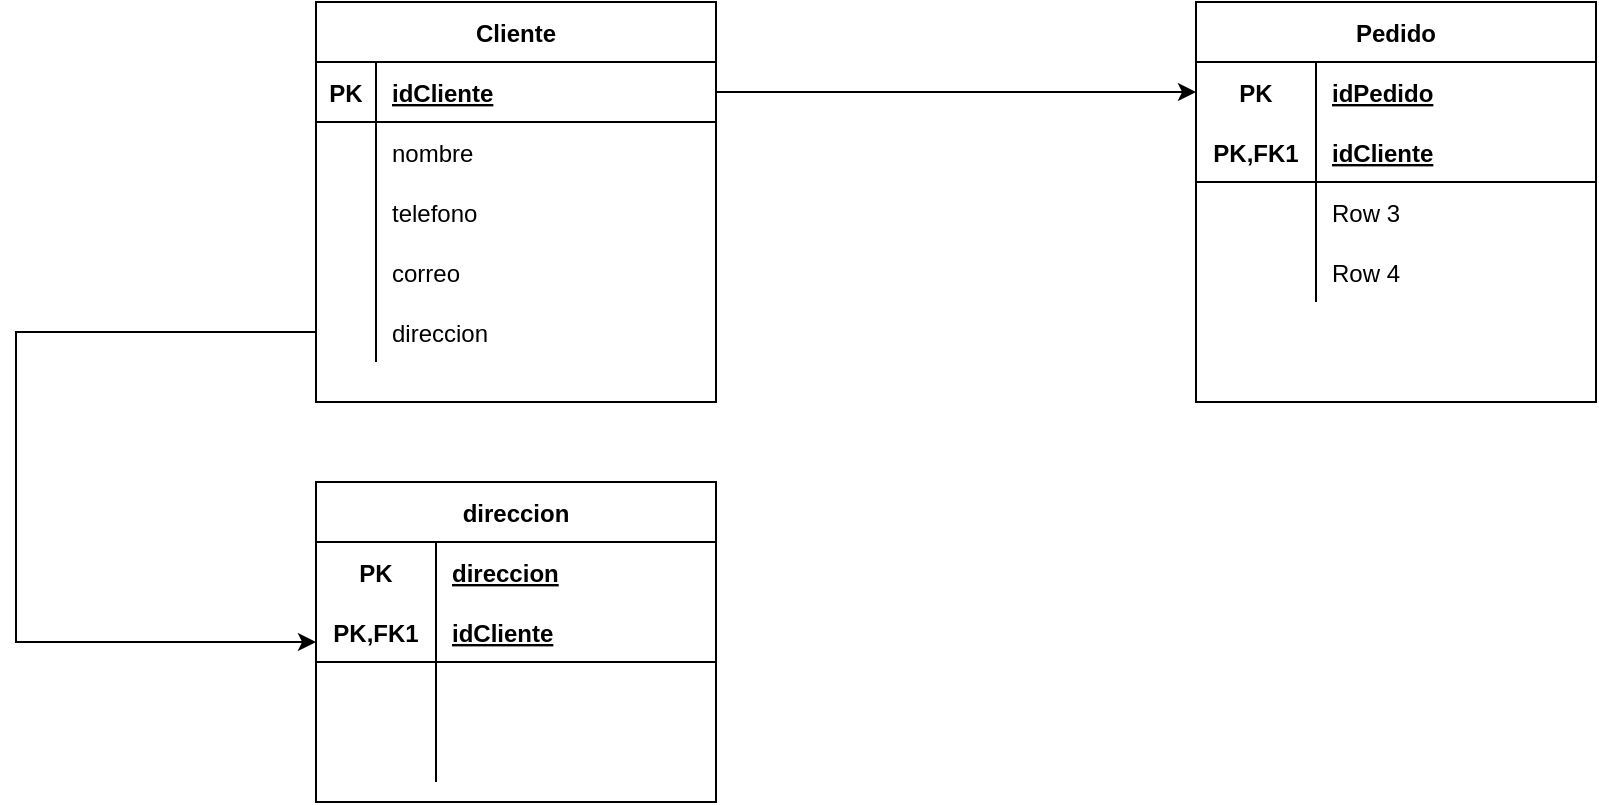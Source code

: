 <mxfile version="13.8.1" type="github">
  <diagram id="WsOFX1hwaf0lNJA_cP7L" name="Page-1">
    <mxGraphModel dx="2770" dy="1153" grid="1" gridSize="10" guides="1" tooltips="1" connect="1" arrows="1" fold="1" page="1" pageScale="1" pageWidth="1600" pageHeight="900" math="0" shadow="0">
      <root>
        <mxCell id="0" />
        <mxCell id="1" parent="0" />
        <mxCell id="pT3bFYml1inyIwkZcYRy-1" value="Cliente" style="shape=table;startSize=30;container=1;collapsible=1;childLayout=tableLayout;fixedRows=1;rowLines=0;fontStyle=1;align=center;resizeLast=1;" vertex="1" parent="1">
          <mxGeometry x="200" y="40" width="200" height="200" as="geometry" />
        </mxCell>
        <mxCell id="pT3bFYml1inyIwkZcYRy-2" value="" style="shape=partialRectangle;collapsible=0;dropTarget=0;pointerEvents=0;fillColor=none;top=0;left=0;bottom=1;right=0;points=[[0,0.5],[1,0.5]];portConstraint=eastwest;" vertex="1" parent="pT3bFYml1inyIwkZcYRy-1">
          <mxGeometry y="30" width="200" height="30" as="geometry" />
        </mxCell>
        <mxCell id="pT3bFYml1inyIwkZcYRy-3" value="PK" style="shape=partialRectangle;connectable=0;fillColor=none;top=0;left=0;bottom=0;right=0;fontStyle=1;overflow=hidden;" vertex="1" parent="pT3bFYml1inyIwkZcYRy-2">
          <mxGeometry width="30" height="30" as="geometry" />
        </mxCell>
        <mxCell id="pT3bFYml1inyIwkZcYRy-4" value="idCliente" style="shape=partialRectangle;connectable=0;fillColor=none;top=0;left=0;bottom=0;right=0;align=left;spacingLeft=6;fontStyle=5;overflow=hidden;" vertex="1" parent="pT3bFYml1inyIwkZcYRy-2">
          <mxGeometry x="30" width="170" height="30" as="geometry" />
        </mxCell>
        <mxCell id="pT3bFYml1inyIwkZcYRy-5" value="" style="shape=partialRectangle;collapsible=0;dropTarget=0;pointerEvents=0;fillColor=none;top=0;left=0;bottom=0;right=0;points=[[0,0.5],[1,0.5]];portConstraint=eastwest;" vertex="1" parent="pT3bFYml1inyIwkZcYRy-1">
          <mxGeometry y="60" width="200" height="30" as="geometry" />
        </mxCell>
        <mxCell id="pT3bFYml1inyIwkZcYRy-6" value="" style="shape=partialRectangle;connectable=0;fillColor=none;top=0;left=0;bottom=0;right=0;editable=1;overflow=hidden;" vertex="1" parent="pT3bFYml1inyIwkZcYRy-5">
          <mxGeometry width="30" height="30" as="geometry" />
        </mxCell>
        <mxCell id="pT3bFYml1inyIwkZcYRy-7" value="nombre" style="shape=partialRectangle;connectable=0;fillColor=none;top=0;left=0;bottom=0;right=0;align=left;spacingLeft=6;overflow=hidden;" vertex="1" parent="pT3bFYml1inyIwkZcYRy-5">
          <mxGeometry x="30" width="170" height="30" as="geometry" />
        </mxCell>
        <mxCell id="pT3bFYml1inyIwkZcYRy-8" value="" style="shape=partialRectangle;collapsible=0;dropTarget=0;pointerEvents=0;fillColor=none;top=0;left=0;bottom=0;right=0;points=[[0,0.5],[1,0.5]];portConstraint=eastwest;" vertex="1" parent="pT3bFYml1inyIwkZcYRy-1">
          <mxGeometry y="90" width="200" height="30" as="geometry" />
        </mxCell>
        <mxCell id="pT3bFYml1inyIwkZcYRy-9" value="" style="shape=partialRectangle;connectable=0;fillColor=none;top=0;left=0;bottom=0;right=0;editable=1;overflow=hidden;" vertex="1" parent="pT3bFYml1inyIwkZcYRy-8">
          <mxGeometry width="30" height="30" as="geometry" />
        </mxCell>
        <mxCell id="pT3bFYml1inyIwkZcYRy-10" value="telefono" style="shape=partialRectangle;connectable=0;fillColor=none;top=0;left=0;bottom=0;right=0;align=left;spacingLeft=6;overflow=hidden;" vertex="1" parent="pT3bFYml1inyIwkZcYRy-8">
          <mxGeometry x="30" width="170" height="30" as="geometry" />
        </mxCell>
        <mxCell id="pT3bFYml1inyIwkZcYRy-11" value="" style="shape=partialRectangle;collapsible=0;dropTarget=0;pointerEvents=0;fillColor=none;top=0;left=0;bottom=0;right=0;points=[[0,0.5],[1,0.5]];portConstraint=eastwest;" vertex="1" parent="pT3bFYml1inyIwkZcYRy-1">
          <mxGeometry y="120" width="200" height="30" as="geometry" />
        </mxCell>
        <mxCell id="pT3bFYml1inyIwkZcYRy-12" value="" style="shape=partialRectangle;connectable=0;fillColor=none;top=0;left=0;bottom=0;right=0;editable=1;overflow=hidden;" vertex="1" parent="pT3bFYml1inyIwkZcYRy-11">
          <mxGeometry width="30" height="30" as="geometry" />
        </mxCell>
        <mxCell id="pT3bFYml1inyIwkZcYRy-13" value="correo" style="shape=partialRectangle;connectable=0;fillColor=none;top=0;left=0;bottom=0;right=0;align=left;spacingLeft=6;overflow=hidden;" vertex="1" parent="pT3bFYml1inyIwkZcYRy-11">
          <mxGeometry x="30" width="170" height="30" as="geometry" />
        </mxCell>
        <mxCell id="pT3bFYml1inyIwkZcYRy-14" value="" style="shape=partialRectangle;collapsible=0;dropTarget=0;pointerEvents=0;fillColor=none;top=0;left=0;bottom=0;right=0;points=[[0,0.5],[1,0.5]];portConstraint=eastwest;" vertex="1" parent="pT3bFYml1inyIwkZcYRy-1">
          <mxGeometry y="150" width="200" height="30" as="geometry" />
        </mxCell>
        <mxCell id="pT3bFYml1inyIwkZcYRy-15" value="" style="shape=partialRectangle;connectable=0;fillColor=none;top=0;left=0;bottom=0;right=0;editable=1;overflow=hidden;" vertex="1" parent="pT3bFYml1inyIwkZcYRy-14">
          <mxGeometry width="30" height="30" as="geometry" />
        </mxCell>
        <mxCell id="pT3bFYml1inyIwkZcYRy-16" value="direccion" style="shape=partialRectangle;connectable=0;fillColor=none;top=0;left=0;bottom=0;right=0;align=left;spacingLeft=6;overflow=hidden;" vertex="1" parent="pT3bFYml1inyIwkZcYRy-14">
          <mxGeometry x="30" width="170" height="30" as="geometry" />
        </mxCell>
        <mxCell id="pT3bFYml1inyIwkZcYRy-17" value="direccion" style="shape=table;startSize=30;container=1;collapsible=1;childLayout=tableLayout;fixedRows=1;rowLines=0;fontStyle=1;align=center;resizeLast=1;" vertex="1" parent="1">
          <mxGeometry x="200" y="280" width="200" height="160" as="geometry" />
        </mxCell>
        <mxCell id="pT3bFYml1inyIwkZcYRy-18" value="" style="shape=partialRectangle;collapsible=0;dropTarget=0;pointerEvents=0;fillColor=none;top=0;left=0;bottom=0;right=0;points=[[0,0.5],[1,0.5]];portConstraint=eastwest;" vertex="1" parent="pT3bFYml1inyIwkZcYRy-17">
          <mxGeometry y="30" width="200" height="30" as="geometry" />
        </mxCell>
        <mxCell id="pT3bFYml1inyIwkZcYRy-19" value="PK" style="shape=partialRectangle;connectable=0;fillColor=none;top=0;left=0;bottom=0;right=0;fontStyle=1;overflow=hidden;" vertex="1" parent="pT3bFYml1inyIwkZcYRy-18">
          <mxGeometry width="60" height="30" as="geometry" />
        </mxCell>
        <mxCell id="pT3bFYml1inyIwkZcYRy-20" value="direccion" style="shape=partialRectangle;connectable=0;fillColor=none;top=0;left=0;bottom=0;right=0;align=left;spacingLeft=6;fontStyle=5;overflow=hidden;" vertex="1" parent="pT3bFYml1inyIwkZcYRy-18">
          <mxGeometry x="60" width="140" height="30" as="geometry" />
        </mxCell>
        <mxCell id="pT3bFYml1inyIwkZcYRy-21" value="" style="shape=partialRectangle;collapsible=0;dropTarget=0;pointerEvents=0;fillColor=none;top=0;left=0;bottom=1;right=0;points=[[0,0.5],[1,0.5]];portConstraint=eastwest;" vertex="1" parent="pT3bFYml1inyIwkZcYRy-17">
          <mxGeometry y="60" width="200" height="30" as="geometry" />
        </mxCell>
        <mxCell id="pT3bFYml1inyIwkZcYRy-22" value="PK,FK1" style="shape=partialRectangle;connectable=0;fillColor=none;top=0;left=0;bottom=0;right=0;fontStyle=1;overflow=hidden;" vertex="1" parent="pT3bFYml1inyIwkZcYRy-21">
          <mxGeometry width="60" height="30" as="geometry" />
        </mxCell>
        <mxCell id="pT3bFYml1inyIwkZcYRy-23" value="idCliente" style="shape=partialRectangle;connectable=0;fillColor=none;top=0;left=0;bottom=0;right=0;align=left;spacingLeft=6;fontStyle=5;overflow=hidden;" vertex="1" parent="pT3bFYml1inyIwkZcYRy-21">
          <mxGeometry x="60" width="140" height="30" as="geometry" />
        </mxCell>
        <mxCell id="pT3bFYml1inyIwkZcYRy-24" value="" style="shape=partialRectangle;collapsible=0;dropTarget=0;pointerEvents=0;fillColor=none;top=0;left=0;bottom=0;right=0;points=[[0,0.5],[1,0.5]];portConstraint=eastwest;" vertex="1" parent="pT3bFYml1inyIwkZcYRy-17">
          <mxGeometry y="90" width="200" height="30" as="geometry" />
        </mxCell>
        <mxCell id="pT3bFYml1inyIwkZcYRy-25" value="" style="shape=partialRectangle;connectable=0;fillColor=none;top=0;left=0;bottom=0;right=0;editable=1;overflow=hidden;" vertex="1" parent="pT3bFYml1inyIwkZcYRy-24">
          <mxGeometry width="60" height="30" as="geometry" />
        </mxCell>
        <mxCell id="pT3bFYml1inyIwkZcYRy-26" value="" style="shape=partialRectangle;connectable=0;fillColor=none;top=0;left=0;bottom=0;right=0;align=left;spacingLeft=6;overflow=hidden;" vertex="1" parent="pT3bFYml1inyIwkZcYRy-24">
          <mxGeometry x="60" width="140" height="30" as="geometry" />
        </mxCell>
        <mxCell id="pT3bFYml1inyIwkZcYRy-27" value="" style="shape=partialRectangle;collapsible=0;dropTarget=0;pointerEvents=0;fillColor=none;top=0;left=0;bottom=0;right=0;points=[[0,0.5],[1,0.5]];portConstraint=eastwest;" vertex="1" parent="pT3bFYml1inyIwkZcYRy-17">
          <mxGeometry y="120" width="200" height="30" as="geometry" />
        </mxCell>
        <mxCell id="pT3bFYml1inyIwkZcYRy-28" value="" style="shape=partialRectangle;connectable=0;fillColor=none;top=0;left=0;bottom=0;right=0;editable=1;overflow=hidden;" vertex="1" parent="pT3bFYml1inyIwkZcYRy-27">
          <mxGeometry width="60" height="30" as="geometry" />
        </mxCell>
        <mxCell id="pT3bFYml1inyIwkZcYRy-29" value="" style="shape=partialRectangle;connectable=0;fillColor=none;top=0;left=0;bottom=0;right=0;align=left;spacingLeft=6;overflow=hidden;" vertex="1" parent="pT3bFYml1inyIwkZcYRy-27">
          <mxGeometry x="60" width="140" height="30" as="geometry" />
        </mxCell>
        <mxCell id="pT3bFYml1inyIwkZcYRy-30" style="edgeStyle=orthogonalEdgeStyle;rounded=0;orthogonalLoop=1;jettySize=auto;html=1;exitX=0;exitY=0.5;exitDx=0;exitDy=0;" edge="1" parent="1" source="pT3bFYml1inyIwkZcYRy-14" target="pT3bFYml1inyIwkZcYRy-17">
          <mxGeometry relative="1" as="geometry">
            <mxPoint x="50" y="310" as="targetPoint" />
            <Array as="points">
              <mxPoint x="50" y="205" />
              <mxPoint x="50" y="360" />
            </Array>
          </mxGeometry>
        </mxCell>
        <mxCell id="pT3bFYml1inyIwkZcYRy-31" style="edgeStyle=orthogonalEdgeStyle;rounded=0;orthogonalLoop=1;jettySize=auto;html=1;exitX=1;exitY=0.5;exitDx=0;exitDy=0;" edge="1" parent="1" source="pT3bFYml1inyIwkZcYRy-2" target="pT3bFYml1inyIwkZcYRy-33">
          <mxGeometry relative="1" as="geometry" />
        </mxCell>
        <mxCell id="pT3bFYml1inyIwkZcYRy-32" value="Pedido" style="shape=table;startSize=30;container=1;collapsible=1;childLayout=tableLayout;fixedRows=1;rowLines=0;fontStyle=1;align=center;resizeLast=1;" vertex="1" parent="1">
          <mxGeometry x="640" y="40" width="200" height="200" as="geometry" />
        </mxCell>
        <mxCell id="pT3bFYml1inyIwkZcYRy-33" value="" style="shape=partialRectangle;collapsible=0;dropTarget=0;pointerEvents=0;fillColor=none;top=0;left=0;bottom=0;right=0;points=[[0,0.5],[1,0.5]];portConstraint=eastwest;" vertex="1" parent="pT3bFYml1inyIwkZcYRy-32">
          <mxGeometry y="30" width="200" height="30" as="geometry" />
        </mxCell>
        <mxCell id="pT3bFYml1inyIwkZcYRy-34" value="PK" style="shape=partialRectangle;connectable=0;fillColor=none;top=0;left=0;bottom=0;right=0;fontStyle=1;overflow=hidden;" vertex="1" parent="pT3bFYml1inyIwkZcYRy-33">
          <mxGeometry width="60" height="30" as="geometry" />
        </mxCell>
        <mxCell id="pT3bFYml1inyIwkZcYRy-35" value="idPedido" style="shape=partialRectangle;connectable=0;fillColor=none;top=0;left=0;bottom=0;right=0;align=left;spacingLeft=6;fontStyle=5;overflow=hidden;" vertex="1" parent="pT3bFYml1inyIwkZcYRy-33">
          <mxGeometry x="60" width="140" height="30" as="geometry" />
        </mxCell>
        <mxCell id="pT3bFYml1inyIwkZcYRy-36" value="" style="shape=partialRectangle;collapsible=0;dropTarget=0;pointerEvents=0;fillColor=none;top=0;left=0;bottom=1;right=0;points=[[0,0.5],[1,0.5]];portConstraint=eastwest;" vertex="1" parent="pT3bFYml1inyIwkZcYRy-32">
          <mxGeometry y="60" width="200" height="30" as="geometry" />
        </mxCell>
        <mxCell id="pT3bFYml1inyIwkZcYRy-37" value="PK,FK1" style="shape=partialRectangle;connectable=0;fillColor=none;top=0;left=0;bottom=0;right=0;fontStyle=1;overflow=hidden;" vertex="1" parent="pT3bFYml1inyIwkZcYRy-36">
          <mxGeometry width="60" height="30" as="geometry" />
        </mxCell>
        <mxCell id="pT3bFYml1inyIwkZcYRy-38" value="idCliente" style="shape=partialRectangle;connectable=0;fillColor=none;top=0;left=0;bottom=0;right=0;align=left;spacingLeft=6;fontStyle=5;overflow=hidden;" vertex="1" parent="pT3bFYml1inyIwkZcYRy-36">
          <mxGeometry x="60" width="140" height="30" as="geometry" />
        </mxCell>
        <mxCell id="pT3bFYml1inyIwkZcYRy-39" value="" style="shape=partialRectangle;collapsible=0;dropTarget=0;pointerEvents=0;fillColor=none;top=0;left=0;bottom=0;right=0;points=[[0,0.5],[1,0.5]];portConstraint=eastwest;" vertex="1" parent="pT3bFYml1inyIwkZcYRy-32">
          <mxGeometry y="90" width="200" height="30" as="geometry" />
        </mxCell>
        <mxCell id="pT3bFYml1inyIwkZcYRy-40" value="" style="shape=partialRectangle;connectable=0;fillColor=none;top=0;left=0;bottom=0;right=0;editable=1;overflow=hidden;" vertex="1" parent="pT3bFYml1inyIwkZcYRy-39">
          <mxGeometry width="60" height="30" as="geometry" />
        </mxCell>
        <mxCell id="pT3bFYml1inyIwkZcYRy-41" value="Row 3" style="shape=partialRectangle;connectable=0;fillColor=none;top=0;left=0;bottom=0;right=0;align=left;spacingLeft=6;overflow=hidden;" vertex="1" parent="pT3bFYml1inyIwkZcYRy-39">
          <mxGeometry x="60" width="140" height="30" as="geometry" />
        </mxCell>
        <mxCell id="pT3bFYml1inyIwkZcYRy-42" value="" style="shape=partialRectangle;collapsible=0;dropTarget=0;pointerEvents=0;fillColor=none;top=0;left=0;bottom=0;right=0;points=[[0,0.5],[1,0.5]];portConstraint=eastwest;" vertex="1" parent="pT3bFYml1inyIwkZcYRy-32">
          <mxGeometry y="120" width="200" height="30" as="geometry" />
        </mxCell>
        <mxCell id="pT3bFYml1inyIwkZcYRy-43" value="" style="shape=partialRectangle;connectable=0;fillColor=none;top=0;left=0;bottom=0;right=0;editable=1;overflow=hidden;" vertex="1" parent="pT3bFYml1inyIwkZcYRy-42">
          <mxGeometry width="60" height="30" as="geometry" />
        </mxCell>
        <mxCell id="pT3bFYml1inyIwkZcYRy-44" value="Row 4" style="shape=partialRectangle;connectable=0;fillColor=none;top=0;left=0;bottom=0;right=0;align=left;spacingLeft=6;overflow=hidden;" vertex="1" parent="pT3bFYml1inyIwkZcYRy-42">
          <mxGeometry x="60" width="140" height="30" as="geometry" />
        </mxCell>
      </root>
    </mxGraphModel>
  </diagram>
</mxfile>
